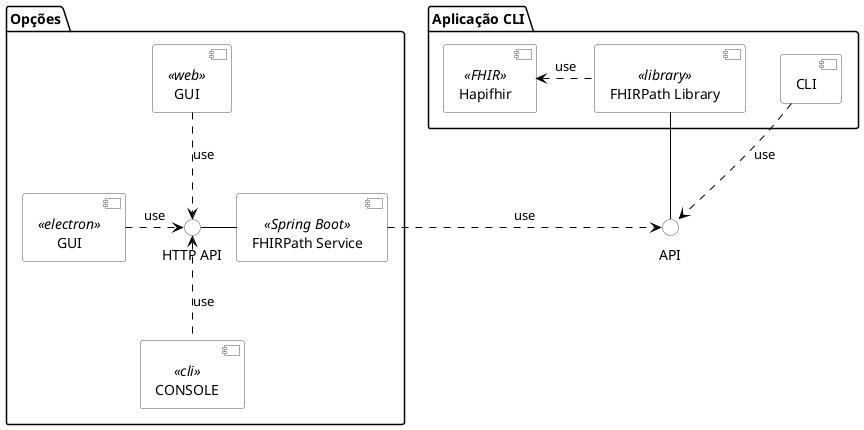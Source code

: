 @startuml

hide circle
hide methods
hide empty members

skinparam component {
    BackgroundColor White
    ArrowColor Black
    BorderColor #505050
}

skinparam interface {
    BackgroundColor White
    ArrowColor Black
    BorderColor #505050
}

package "Opções" {
    Component "FHIRPath Service" as WS << Spring Boot >>
    Component "GUI" as EGUI <<electron>>
    Component "GUI" as WGUI <<web>>
    Component "CONSOLE" as CONSOLE <<cli>>

    EGUI .right.> () "HTTP API" : use
    [HTTP API] - WS
    WGUI .down.> () "HTTP API" : use
    CONSOLE .up.> () "HTTP API" : use
}

   WS .right.> () API : use


package "Aplicação CLI" {
    Component CLI
    Component "FHIRPath Library" as FPL <<library>>
    Component "Hapifhir" as HF <<FHIR>>
    CLI .down.> API : use
    API - FPL
    FPL .left.> HF : use
}

@enduml